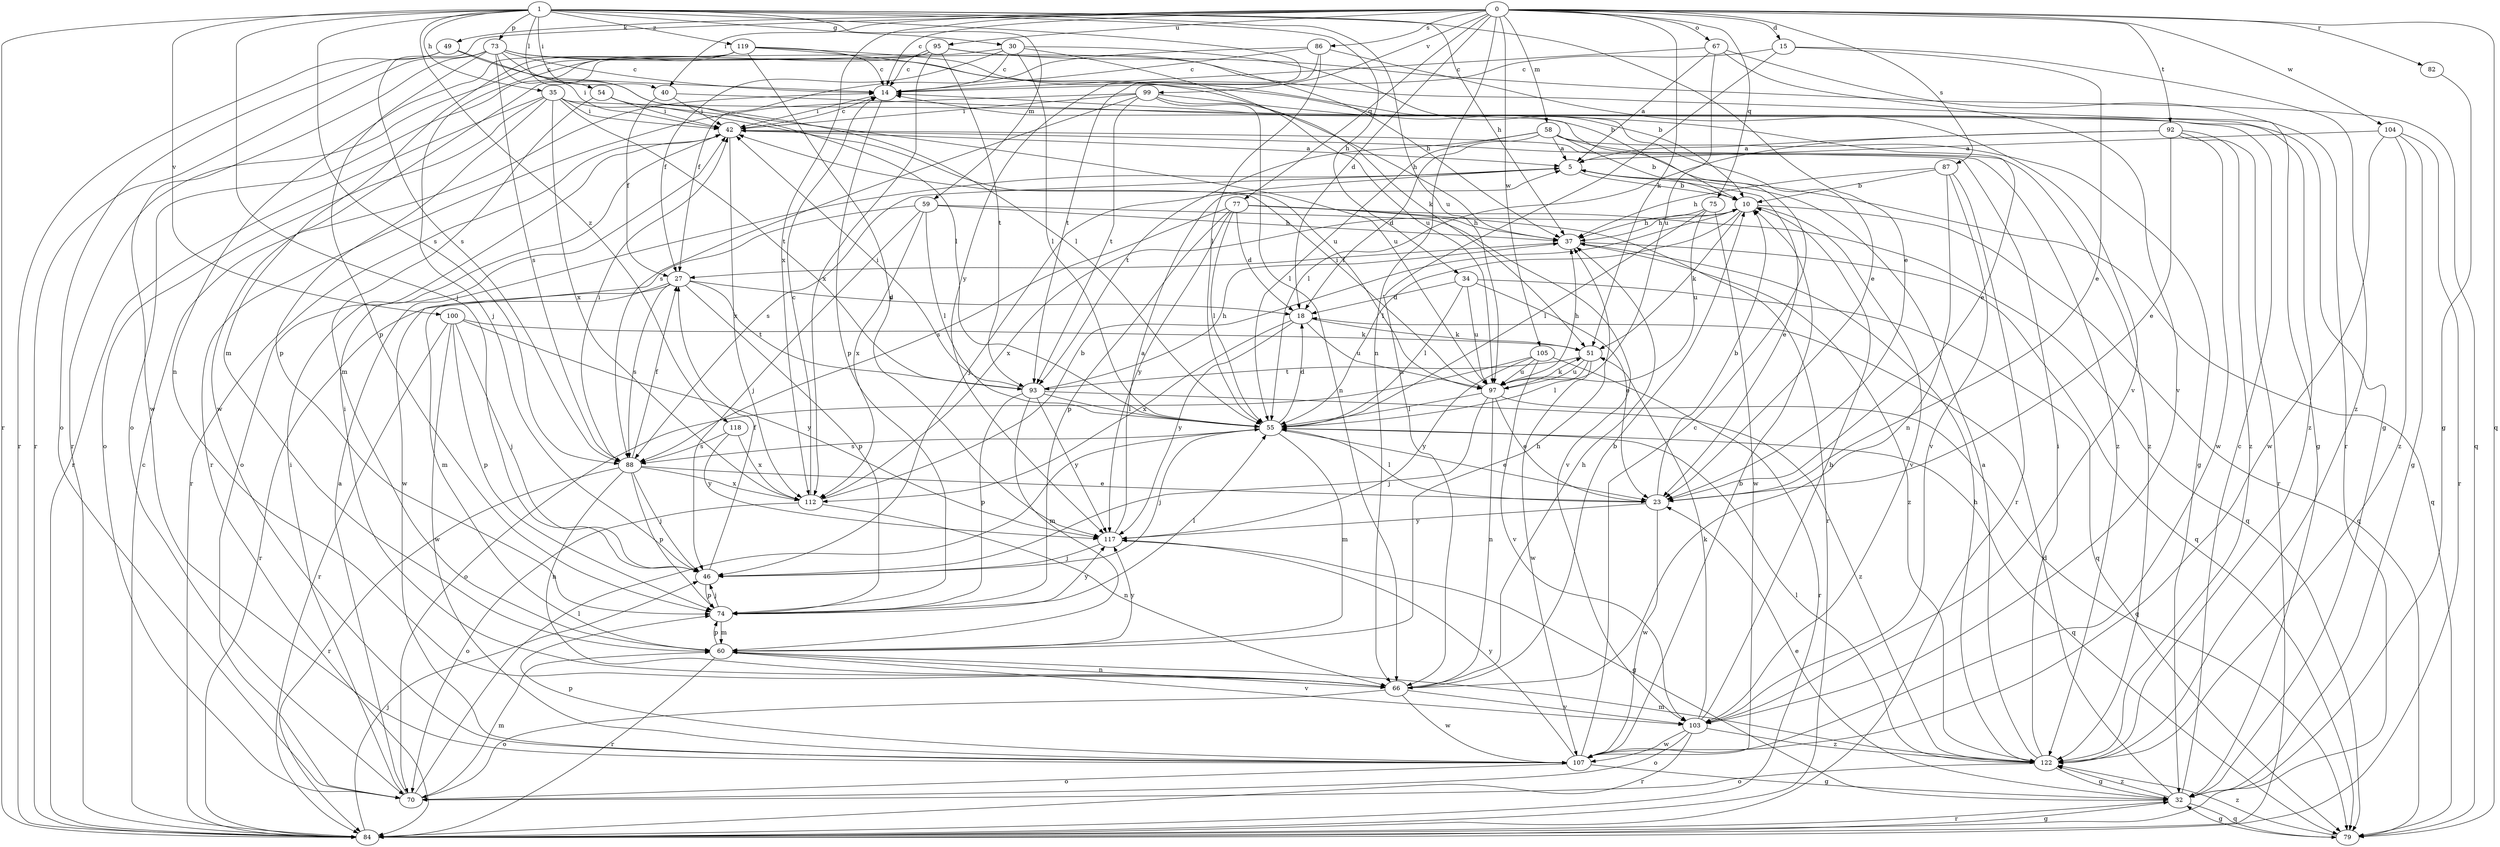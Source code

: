 strict digraph  {
0;
1;
5;
10;
14;
15;
18;
23;
27;
30;
32;
34;
35;
37;
40;
42;
46;
49;
51;
54;
55;
58;
59;
60;
66;
67;
70;
73;
74;
75;
77;
79;
82;
84;
86;
87;
88;
92;
93;
95;
97;
99;
100;
103;
104;
105;
107;
112;
117;
118;
119;
122;
0 -> 14  [label=c];
0 -> 15  [label=d];
0 -> 18  [label=d];
0 -> 40  [label=i];
0 -> 49  [label=k];
0 -> 51  [label=k];
0 -> 58  [label=m];
0 -> 66  [label=n];
0 -> 67  [label=o];
0 -> 75  [label=q];
0 -> 77  [label=q];
0 -> 79  [label=q];
0 -> 82  [label=r];
0 -> 86  [label=s];
0 -> 87  [label=s];
0 -> 88  [label=s];
0 -> 92  [label=t];
0 -> 95  [label=u];
0 -> 99  [label=v];
0 -> 104  [label=w];
0 -> 105  [label=w];
0 -> 112  [label=x];
1 -> 23  [label=e];
1 -> 30  [label=g];
1 -> 34  [label=h];
1 -> 35  [label=h];
1 -> 37  [label=h];
1 -> 40  [label=i];
1 -> 46  [label=j];
1 -> 54  [label=l];
1 -> 59  [label=m];
1 -> 73  [label=p];
1 -> 84  [label=r];
1 -> 88  [label=s];
1 -> 97  [label=u];
1 -> 100  [label=v];
1 -> 117  [label=y];
1 -> 118  [label=z];
1 -> 119  [label=z];
5 -> 10  [label=b];
5 -> 23  [label=e];
5 -> 46  [label=j];
5 -> 79  [label=q];
5 -> 88  [label=s];
10 -> 37  [label=h];
10 -> 51  [label=k];
10 -> 55  [label=l];
10 -> 79  [label=q];
10 -> 103  [label=v];
10 -> 112  [label=x];
14 -> 42  [label=i];
14 -> 74  [label=p];
15 -> 14  [label=c];
15 -> 23  [label=e];
15 -> 66  [label=n];
15 -> 122  [label=z];
18 -> 51  [label=k];
18 -> 97  [label=u];
18 -> 112  [label=x];
18 -> 117  [label=y];
23 -> 10  [label=b];
23 -> 55  [label=l];
23 -> 107  [label=w];
23 -> 117  [label=y];
27 -> 18  [label=d];
27 -> 60  [label=m];
27 -> 74  [label=p];
27 -> 84  [label=r];
27 -> 88  [label=s];
27 -> 93  [label=t];
30 -> 10  [label=b];
30 -> 14  [label=c];
30 -> 27  [label=f];
30 -> 55  [label=l];
30 -> 97  [label=u];
30 -> 107  [label=w];
32 -> 14  [label=c];
32 -> 18  [label=d];
32 -> 23  [label=e];
32 -> 79  [label=q];
32 -> 84  [label=r];
32 -> 122  [label=z];
34 -> 18  [label=d];
34 -> 23  [label=e];
34 -> 55  [label=l];
34 -> 79  [label=q];
34 -> 97  [label=u];
35 -> 42  [label=i];
35 -> 70  [label=o];
35 -> 74  [label=p];
35 -> 84  [label=r];
35 -> 93  [label=t];
35 -> 97  [label=u];
35 -> 112  [label=x];
35 -> 122  [label=z];
37 -> 27  [label=f];
37 -> 79  [label=q];
37 -> 122  [label=z];
40 -> 23  [label=e];
40 -> 27  [label=f];
40 -> 42  [label=i];
42 -> 5  [label=a];
42 -> 14  [label=c];
42 -> 70  [label=o];
42 -> 84  [label=r];
42 -> 112  [label=x];
42 -> 122  [label=z];
46 -> 27  [label=f];
46 -> 74  [label=p];
49 -> 14  [label=c];
49 -> 55  [label=l];
49 -> 70  [label=o];
49 -> 84  [label=r];
51 -> 55  [label=l];
51 -> 93  [label=t];
51 -> 97  [label=u];
51 -> 107  [label=w];
54 -> 42  [label=i];
54 -> 60  [label=m];
54 -> 97  [label=u];
55 -> 18  [label=d];
55 -> 23  [label=e];
55 -> 46  [label=j];
55 -> 60  [label=m];
55 -> 79  [label=q];
55 -> 88  [label=s];
58 -> 5  [label=a];
58 -> 10  [label=b];
58 -> 18  [label=d];
58 -> 32  [label=g];
58 -> 55  [label=l];
58 -> 93  [label=t];
58 -> 122  [label=z];
59 -> 37  [label=h];
59 -> 46  [label=j];
59 -> 55  [label=l];
59 -> 103  [label=v];
59 -> 107  [label=w];
59 -> 112  [label=x];
60 -> 37  [label=h];
60 -> 66  [label=n];
60 -> 74  [label=p];
60 -> 84  [label=r];
60 -> 103  [label=v];
60 -> 117  [label=y];
66 -> 10  [label=b];
66 -> 37  [label=h];
66 -> 42  [label=i];
66 -> 70  [label=o];
66 -> 103  [label=v];
66 -> 107  [label=w];
67 -> 5  [label=a];
67 -> 14  [label=c];
67 -> 84  [label=r];
67 -> 97  [label=u];
67 -> 103  [label=v];
70 -> 5  [label=a];
70 -> 42  [label=i];
70 -> 55  [label=l];
70 -> 60  [label=m];
73 -> 10  [label=b];
73 -> 14  [label=c];
73 -> 32  [label=g];
73 -> 42  [label=i];
73 -> 55  [label=l];
73 -> 74  [label=p];
73 -> 84  [label=r];
73 -> 88  [label=s];
73 -> 107  [label=w];
74 -> 46  [label=j];
74 -> 55  [label=l];
74 -> 60  [label=m];
74 -> 117  [label=y];
75 -> 37  [label=h];
75 -> 55  [label=l];
75 -> 97  [label=u];
75 -> 107  [label=w];
77 -> 18  [label=d];
77 -> 37  [label=h];
77 -> 55  [label=l];
77 -> 74  [label=p];
77 -> 79  [label=q];
77 -> 84  [label=r];
77 -> 88  [label=s];
77 -> 117  [label=y];
79 -> 32  [label=g];
79 -> 122  [label=z];
82 -> 32  [label=g];
84 -> 14  [label=c];
84 -> 32  [label=g];
84 -> 46  [label=j];
86 -> 14  [label=c];
86 -> 27  [label=f];
86 -> 55  [label=l];
86 -> 93  [label=t];
86 -> 103  [label=v];
87 -> 10  [label=b];
87 -> 37  [label=h];
87 -> 66  [label=n];
87 -> 84  [label=r];
87 -> 103  [label=v];
88 -> 23  [label=e];
88 -> 27  [label=f];
88 -> 42  [label=i];
88 -> 46  [label=j];
88 -> 66  [label=n];
88 -> 74  [label=p];
88 -> 84  [label=r];
88 -> 112  [label=x];
92 -> 5  [label=a];
92 -> 23  [label=e];
92 -> 55  [label=l];
92 -> 84  [label=r];
92 -> 107  [label=w];
92 -> 122  [label=z];
93 -> 37  [label=h];
93 -> 42  [label=i];
93 -> 55  [label=l];
93 -> 60  [label=m];
93 -> 74  [label=p];
93 -> 117  [label=y];
93 -> 122  [label=z];
95 -> 14  [label=c];
95 -> 37  [label=h];
95 -> 70  [label=o];
95 -> 79  [label=q];
95 -> 84  [label=r];
95 -> 93  [label=t];
95 -> 112  [label=x];
97 -> 23  [label=e];
97 -> 37  [label=h];
97 -> 42  [label=i];
97 -> 46  [label=j];
97 -> 51  [label=k];
97 -> 55  [label=l];
97 -> 66  [label=n];
97 -> 79  [label=q];
99 -> 32  [label=g];
99 -> 37  [label=h];
99 -> 42  [label=i];
99 -> 66  [label=n];
99 -> 84  [label=r];
99 -> 88  [label=s];
99 -> 93  [label=t];
100 -> 46  [label=j];
100 -> 51  [label=k];
100 -> 74  [label=p];
100 -> 84  [label=r];
100 -> 107  [label=w];
100 -> 117  [label=y];
103 -> 10  [label=b];
103 -> 51  [label=k];
103 -> 70  [label=o];
103 -> 84  [label=r];
103 -> 107  [label=w];
103 -> 122  [label=z];
104 -> 5  [label=a];
104 -> 32  [label=g];
104 -> 84  [label=r];
104 -> 107  [label=w];
104 -> 122  [label=z];
105 -> 70  [label=o];
105 -> 84  [label=r];
105 -> 97  [label=u];
105 -> 103  [label=v];
105 -> 117  [label=y];
107 -> 10  [label=b];
107 -> 14  [label=c];
107 -> 32  [label=g];
107 -> 70  [label=o];
107 -> 74  [label=p];
107 -> 117  [label=y];
112 -> 10  [label=b];
112 -> 14  [label=c];
112 -> 66  [label=n];
112 -> 70  [label=o];
117 -> 5  [label=a];
117 -> 32  [label=g];
117 -> 46  [label=j];
118 -> 88  [label=s];
118 -> 112  [label=x];
118 -> 117  [label=y];
119 -> 14  [label=c];
119 -> 23  [label=e];
119 -> 46  [label=j];
119 -> 51  [label=k];
119 -> 60  [label=m];
119 -> 66  [label=n];
119 -> 117  [label=y];
122 -> 5  [label=a];
122 -> 32  [label=g];
122 -> 37  [label=h];
122 -> 42  [label=i];
122 -> 55  [label=l];
122 -> 60  [label=m];
122 -> 70  [label=o];
}
